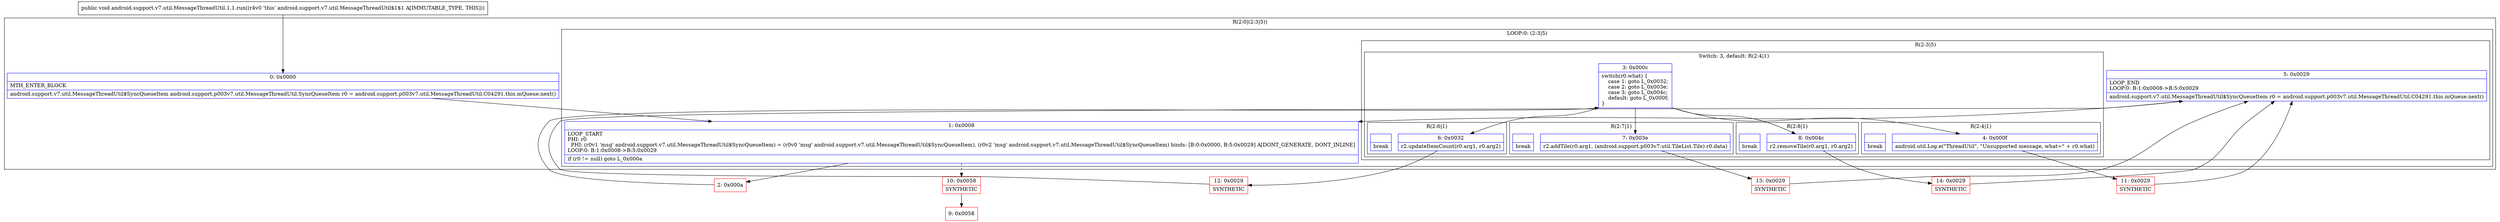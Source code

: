 digraph "CFG forandroid.support.v7.util.MessageThreadUtil.1.1.run()V" {
subgraph cluster_Region_1433488103 {
label = "R(2:0|(2:3|5))";
node [shape=record,color=blue];
Node_0 [shape=record,label="{0\:\ 0x0000|MTH_ENTER_BLOCK\l|android.support.v7.util.MessageThreadUtil$SyncQueueItem android.support.p003v7.util.MessageThreadUtil.SyncQueueItem r0 = android.support.p003v7.util.MessageThreadUtil.C04291.this.mQueue.next()\l}"];
subgraph cluster_LoopRegion_1130638285 {
label = "LOOP:0: (2:3|5)";
node [shape=record,color=blue];
Node_1 [shape=record,label="{1\:\ 0x0008|LOOP_START\lPHI: r0 \l  PHI: (r0v1 'msg' android.support.v7.util.MessageThreadUtil$SyncQueueItem) = (r0v0 'msg' android.support.v7.util.MessageThreadUtil$SyncQueueItem), (r0v2 'msg' android.support.v7.util.MessageThreadUtil$SyncQueueItem) binds: [B:0:0x0000, B:5:0x0029] A[DONT_GENERATE, DONT_INLINE]\lLOOP:0: B:1:0x0008\-\>B:5:0x0029\l|if (r0 != null) goto L_0x000a\l}"];
subgraph cluster_Region_998712482 {
label = "R(2:3|5)";
node [shape=record,color=blue];
subgraph cluster_SwitchRegion_799682356 {
label = "Switch: 3, default: R(2:4|1)";
node [shape=record,color=blue];
Node_3 [shape=record,label="{3\:\ 0x000c|switch(r0.what) \{\l    case 1: goto L_0x0032;\l    case 2: goto L_0x003e;\l    case 3: goto L_0x004c;\l    default: goto L_0x000f;\l\}\l}"];
subgraph cluster_Region_1884520020 {
label = "R(2:6|1)";
node [shape=record,color=blue];
Node_6 [shape=record,label="{6\:\ 0x0032|r2.updateItemCount(r0.arg1, r0.arg2)\l}"];
Node_InsnContainer_1994513426 [shape=record,label="{|break\l}"];
}
subgraph cluster_Region_1920202440 {
label = "R(2:7|1)";
node [shape=record,color=blue];
Node_7 [shape=record,label="{7\:\ 0x003e|r2.addTile(r0.arg1, (android.support.p003v7.util.TileList.Tile) r0.data)\l}"];
Node_InsnContainer_1174918983 [shape=record,label="{|break\l}"];
}
subgraph cluster_Region_271286536 {
label = "R(2:8|1)";
node [shape=record,color=blue];
Node_8 [shape=record,label="{8\:\ 0x004c|r2.removeTile(r0.arg1, r0.arg2)\l}"];
Node_InsnContainer_1692638976 [shape=record,label="{|break\l}"];
}
subgraph cluster_Region_1854332854 {
label = "R(2:4|1)";
node [shape=record,color=blue];
Node_4 [shape=record,label="{4\:\ 0x000f|android.util.Log.e(\"ThreadUtil\", \"Unsupported message, what=\" + r0.what)\l}"];
Node_InsnContainer_828145844 [shape=record,label="{|break\l}"];
}
}
Node_5 [shape=record,label="{5\:\ 0x0029|LOOP_END\lLOOP:0: B:1:0x0008\-\>B:5:0x0029\l|android.support.v7.util.MessageThreadUtil$SyncQueueItem r0 = android.support.p003v7.util.MessageThreadUtil.C04291.this.mQueue.next()\l}"];
}
}
}
Node_2 [shape=record,color=red,label="{2\:\ 0x000a}"];
Node_9 [shape=record,color=red,label="{9\:\ 0x0058}"];
Node_10 [shape=record,color=red,label="{10\:\ 0x0058|SYNTHETIC\l}"];
Node_11 [shape=record,color=red,label="{11\:\ 0x0029|SYNTHETIC\l}"];
Node_12 [shape=record,color=red,label="{12\:\ 0x0029|SYNTHETIC\l}"];
Node_13 [shape=record,color=red,label="{13\:\ 0x0029|SYNTHETIC\l}"];
Node_14 [shape=record,color=red,label="{14\:\ 0x0029|SYNTHETIC\l}"];
MethodNode[shape=record,label="{public void android.support.v7.util.MessageThreadUtil.1.1.run((r4v0 'this' android.support.v7.util.MessageThreadUtil$1$1 A[IMMUTABLE_TYPE, THIS])) }"];
MethodNode -> Node_0;
Node_0 -> Node_1;
Node_1 -> Node_2;
Node_1 -> Node_10[style=dashed];
Node_3 -> Node_4;
Node_3 -> Node_6;
Node_3 -> Node_7;
Node_3 -> Node_8;
Node_6 -> Node_12;
Node_7 -> Node_13;
Node_8 -> Node_14;
Node_4 -> Node_11;
Node_5 -> Node_1;
Node_2 -> Node_3;
Node_10 -> Node_9;
Node_11 -> Node_5;
Node_12 -> Node_5;
Node_13 -> Node_5;
Node_14 -> Node_5;
}

